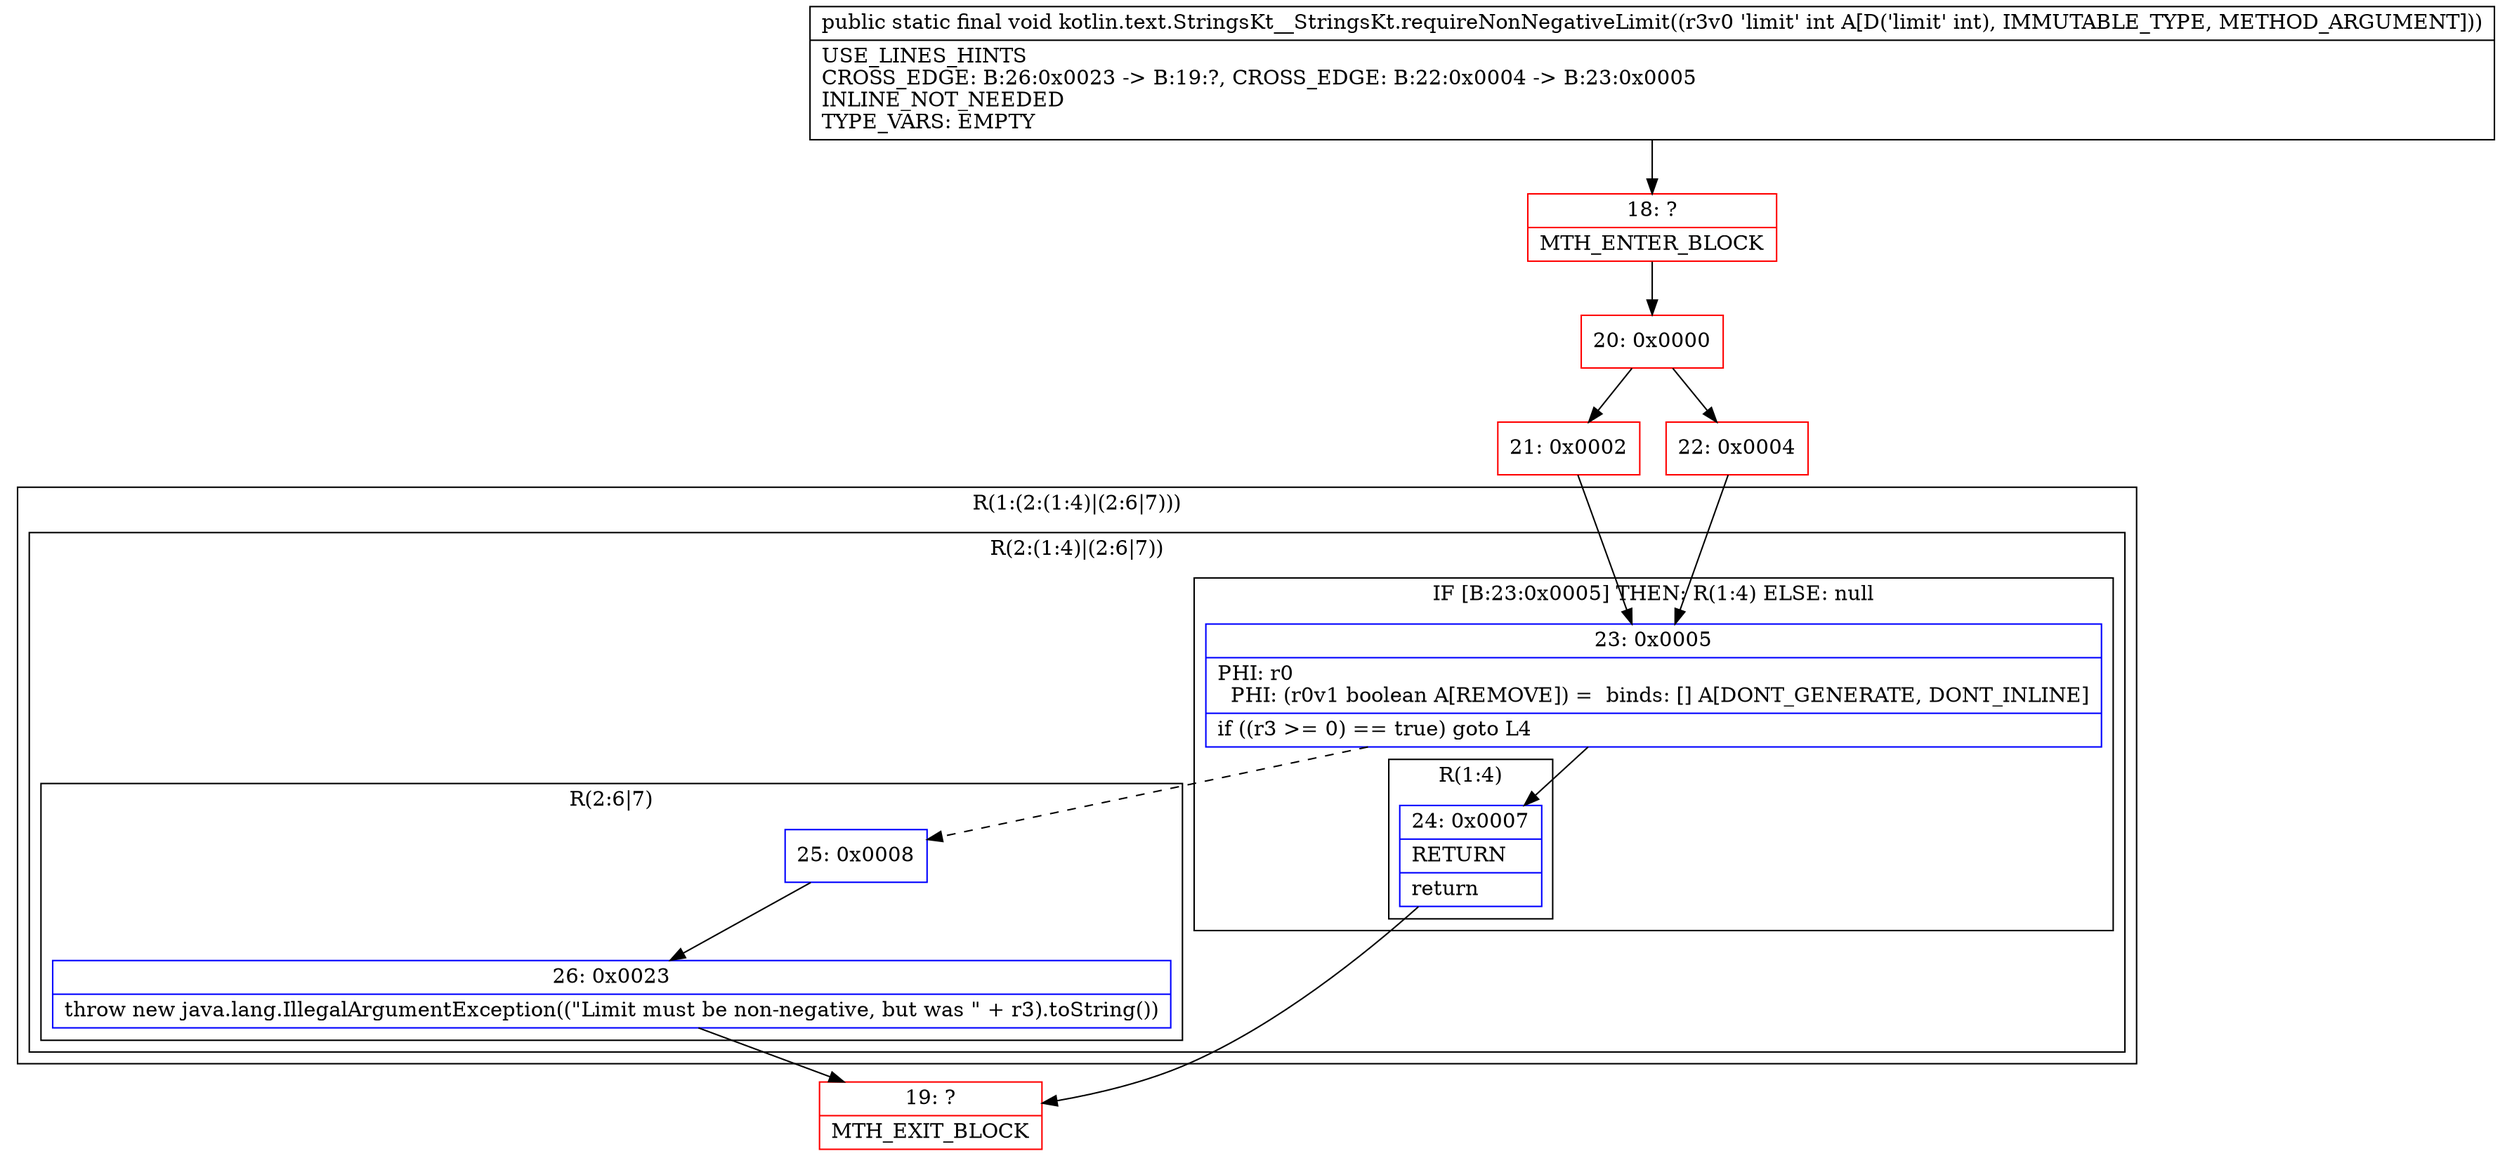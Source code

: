 digraph "CFG forkotlin.text.StringsKt__StringsKt.requireNonNegativeLimit(I)V" {
subgraph cluster_Region_1249663133 {
label = "R(1:(2:(1:4)|(2:6|7)))";
node [shape=record,color=blue];
subgraph cluster_Region_1458221162 {
label = "R(2:(1:4)|(2:6|7))";
node [shape=record,color=blue];
subgraph cluster_IfRegion_230602029 {
label = "IF [B:23:0x0005] THEN: R(1:4) ELSE: null";
node [shape=record,color=blue];
Node_23 [shape=record,label="{23\:\ 0x0005|PHI: r0 \l  PHI: (r0v1 boolean A[REMOVE]) =  binds: [] A[DONT_GENERATE, DONT_INLINE]\l|if ((r3 \>= 0) == true) goto L4\l}"];
subgraph cluster_Region_1256370710 {
label = "R(1:4)";
node [shape=record,color=blue];
Node_24 [shape=record,label="{24\:\ 0x0007|RETURN\l|return\l}"];
}
}
subgraph cluster_Region_1660068711 {
label = "R(2:6|7)";
node [shape=record,color=blue];
Node_25 [shape=record,label="{25\:\ 0x0008}"];
Node_26 [shape=record,label="{26\:\ 0x0023|throw new java.lang.IllegalArgumentException((\"Limit must be non\-negative, but was \" + r3).toString())\l}"];
}
}
}
Node_18 [shape=record,color=red,label="{18\:\ ?|MTH_ENTER_BLOCK\l}"];
Node_20 [shape=record,color=red,label="{20\:\ 0x0000}"];
Node_21 [shape=record,color=red,label="{21\:\ 0x0002}"];
Node_19 [shape=record,color=red,label="{19\:\ ?|MTH_EXIT_BLOCK\l}"];
Node_22 [shape=record,color=red,label="{22\:\ 0x0004}"];
MethodNode[shape=record,label="{public static final void kotlin.text.StringsKt__StringsKt.requireNonNegativeLimit((r3v0 'limit' int A[D('limit' int), IMMUTABLE_TYPE, METHOD_ARGUMENT]))  | USE_LINES_HINTS\lCROSS_EDGE: B:26:0x0023 \-\> B:19:?, CROSS_EDGE: B:22:0x0004 \-\> B:23:0x0005\lINLINE_NOT_NEEDED\lTYPE_VARS: EMPTY\l}"];
MethodNode -> Node_18;Node_23 -> Node_24;
Node_23 -> Node_25[style=dashed];
Node_24 -> Node_19;
Node_25 -> Node_26;
Node_26 -> Node_19;
Node_18 -> Node_20;
Node_20 -> Node_21;
Node_20 -> Node_22;
Node_21 -> Node_23;
Node_22 -> Node_23;
}

